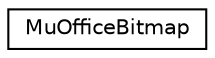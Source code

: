 digraph "Graphical Class Hierarchy"
{
 // LATEX_PDF_SIZE
  edge [fontname="Helvetica",fontsize="10",labelfontname="Helvetica",labelfontsize="10"];
  node [fontname="Helvetica",fontsize="10",shape=record];
  rankdir="LR";
  Node0 [label="MuOfficeBitmap",height=0.2,width=0.4,color="black", fillcolor="white", style="filled",URL="$struct_mu_office_bitmap.html",tooltip=" "];
}
